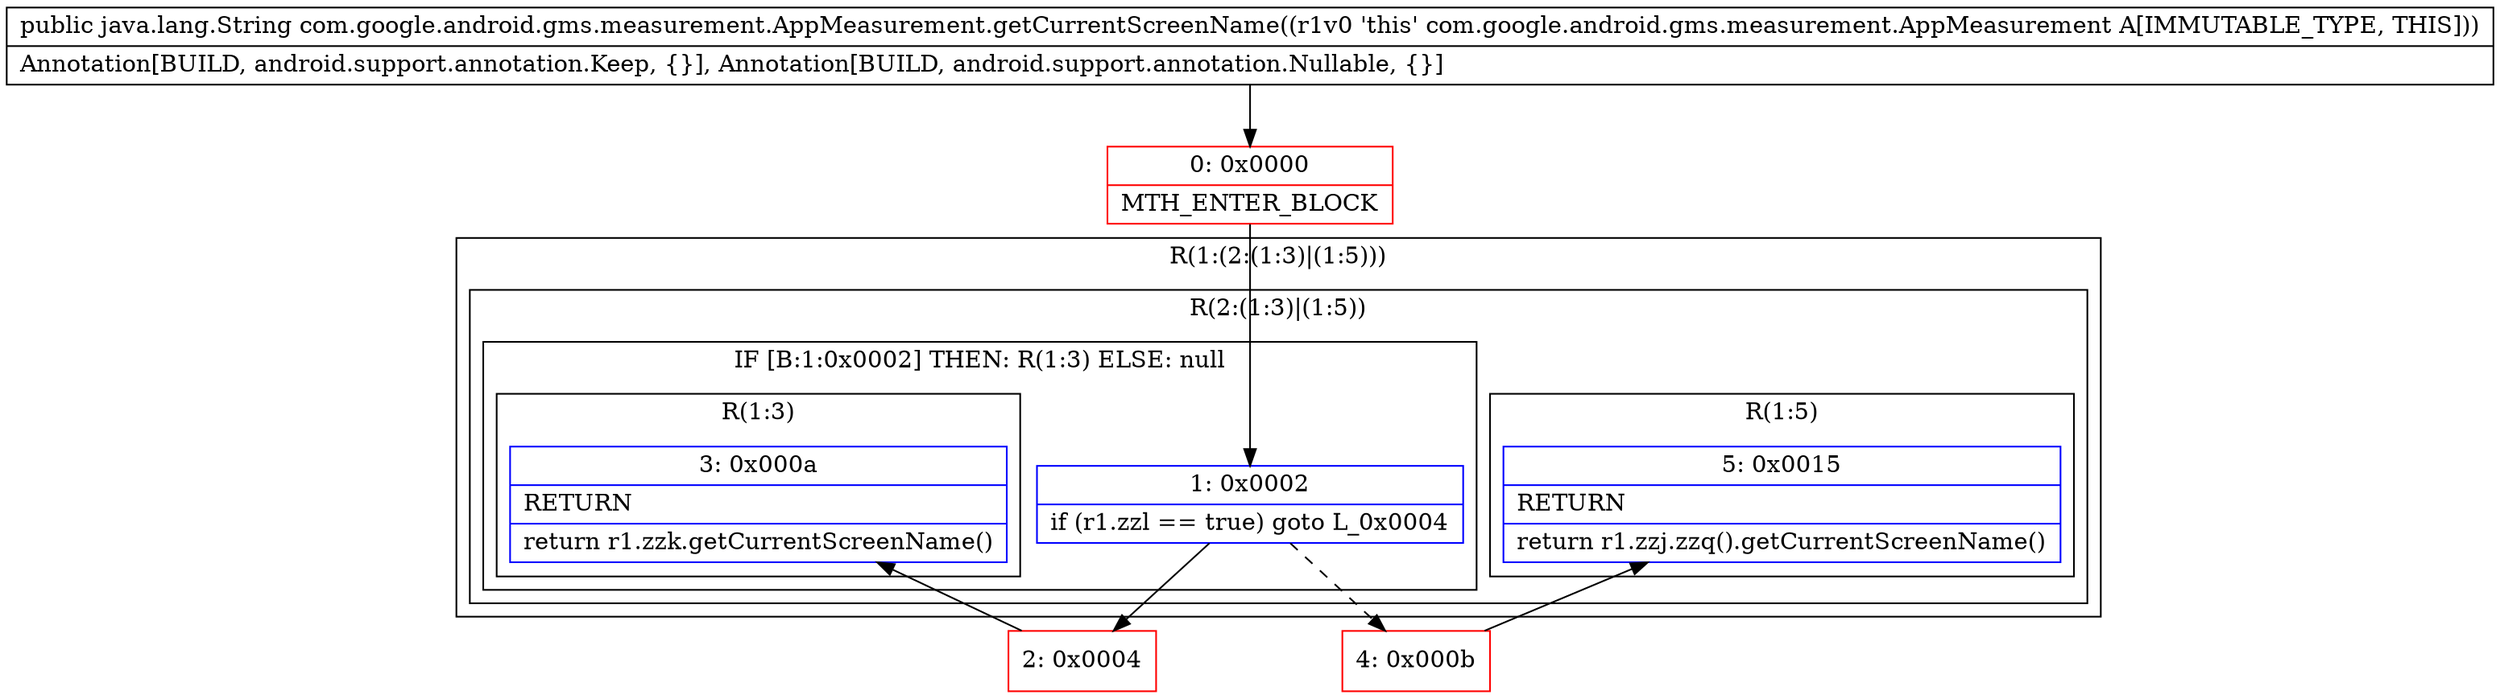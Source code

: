 digraph "CFG forcom.google.android.gms.measurement.AppMeasurement.getCurrentScreenName()Ljava\/lang\/String;" {
subgraph cluster_Region_897463359 {
label = "R(1:(2:(1:3)|(1:5)))";
node [shape=record,color=blue];
subgraph cluster_Region_1527223667 {
label = "R(2:(1:3)|(1:5))";
node [shape=record,color=blue];
subgraph cluster_IfRegion_1040200687 {
label = "IF [B:1:0x0002] THEN: R(1:3) ELSE: null";
node [shape=record,color=blue];
Node_1 [shape=record,label="{1\:\ 0x0002|if (r1.zzl == true) goto L_0x0004\l}"];
subgraph cluster_Region_2092624916 {
label = "R(1:3)";
node [shape=record,color=blue];
Node_3 [shape=record,label="{3\:\ 0x000a|RETURN\l|return r1.zzk.getCurrentScreenName()\l}"];
}
}
subgraph cluster_Region_950136944 {
label = "R(1:5)";
node [shape=record,color=blue];
Node_5 [shape=record,label="{5\:\ 0x0015|RETURN\l|return r1.zzj.zzq().getCurrentScreenName()\l}"];
}
}
}
Node_0 [shape=record,color=red,label="{0\:\ 0x0000|MTH_ENTER_BLOCK\l}"];
Node_2 [shape=record,color=red,label="{2\:\ 0x0004}"];
Node_4 [shape=record,color=red,label="{4\:\ 0x000b}"];
MethodNode[shape=record,label="{public java.lang.String com.google.android.gms.measurement.AppMeasurement.getCurrentScreenName((r1v0 'this' com.google.android.gms.measurement.AppMeasurement A[IMMUTABLE_TYPE, THIS]))  | Annotation[BUILD, android.support.annotation.Keep, \{\}], Annotation[BUILD, android.support.annotation.Nullable, \{\}]\l}"];
MethodNode -> Node_0;
Node_1 -> Node_2;
Node_1 -> Node_4[style=dashed];
Node_0 -> Node_1;
Node_2 -> Node_3;
Node_4 -> Node_5;
}

